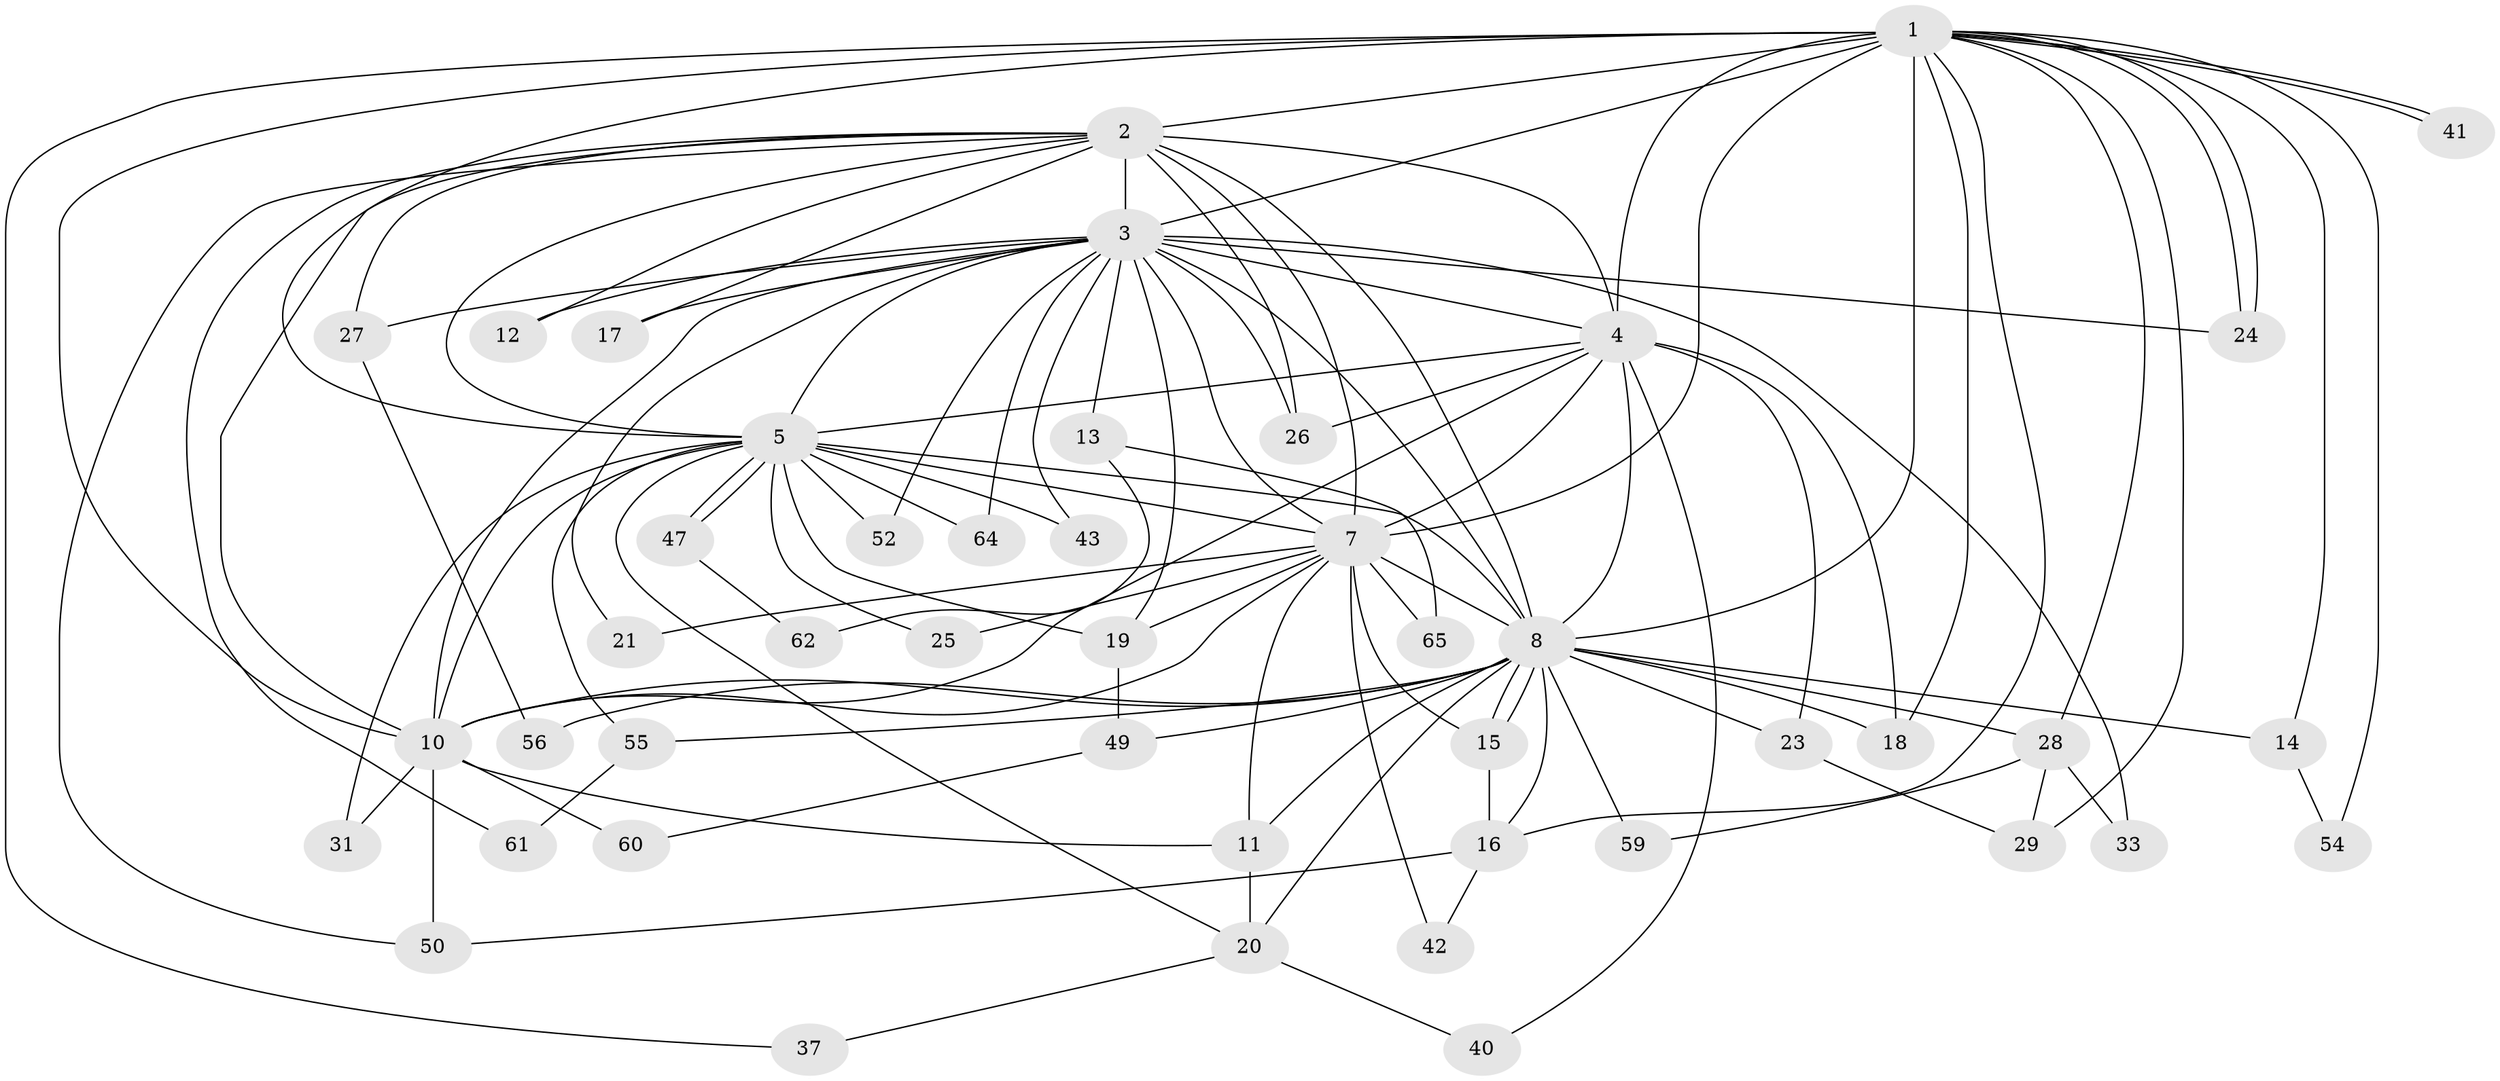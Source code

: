 // Generated by graph-tools (version 1.1) at 2025/51/02/27/25 19:51:42]
// undirected, 46 vertices, 113 edges
graph export_dot {
graph [start="1"]
  node [color=gray90,style=filled];
  1 [super="+22"];
  2 [super="+30"];
  3 [super="+6"];
  4 [super="+44"];
  5 [super="+48"];
  7 [super="+45"];
  8 [super="+9"];
  10 [super="+34"];
  11 [super="+63"];
  12;
  13;
  14 [super="+58"];
  15 [super="+38"];
  16;
  17;
  18 [super="+46"];
  19 [super="+35"];
  20 [super="+51"];
  21;
  23;
  24 [super="+39"];
  25;
  26 [super="+53"];
  27 [super="+36"];
  28;
  29 [super="+32"];
  31;
  33;
  37;
  40;
  41;
  42;
  43;
  47;
  49;
  50 [super="+57"];
  52;
  54;
  55;
  56;
  59;
  60;
  61;
  62;
  64;
  65;
  1 -- 2;
  1 -- 3 [weight=2];
  1 -- 4 [weight=2];
  1 -- 5;
  1 -- 7 [weight=2];
  1 -- 8 [weight=2];
  1 -- 10;
  1 -- 14;
  1 -- 16;
  1 -- 18;
  1 -- 24;
  1 -- 24;
  1 -- 28;
  1 -- 29;
  1 -- 37;
  1 -- 41;
  1 -- 41;
  1 -- 54;
  2 -- 3 [weight=2];
  2 -- 4;
  2 -- 5;
  2 -- 7 [weight=2];
  2 -- 8 [weight=2];
  2 -- 10;
  2 -- 12;
  2 -- 17;
  2 -- 26;
  2 -- 27 [weight=2];
  2 -- 61;
  2 -- 50;
  3 -- 4 [weight=2];
  3 -- 5 [weight=2];
  3 -- 7 [weight=2];
  3 -- 8 [weight=4];
  3 -- 10 [weight=2];
  3 -- 12;
  3 -- 13 [weight=2];
  3 -- 19;
  3 -- 26;
  3 -- 33;
  3 -- 64;
  3 -- 43;
  3 -- 17;
  3 -- 52;
  3 -- 21;
  3 -- 27;
  3 -- 24;
  4 -- 5;
  4 -- 7;
  4 -- 8 [weight=2];
  4 -- 10;
  4 -- 18;
  4 -- 23;
  4 -- 40;
  4 -- 26;
  5 -- 7;
  5 -- 8 [weight=2];
  5 -- 10 [weight=2];
  5 -- 20;
  5 -- 25;
  5 -- 31;
  5 -- 43;
  5 -- 47;
  5 -- 47;
  5 -- 52;
  5 -- 64;
  5 -- 55;
  5 -- 19;
  7 -- 8 [weight=2];
  7 -- 10;
  7 -- 19;
  7 -- 21;
  7 -- 25;
  7 -- 42;
  7 -- 65;
  7 -- 15;
  7 -- 11;
  8 -- 10 [weight=3];
  8 -- 11;
  8 -- 14 [weight=2];
  8 -- 15;
  8 -- 15;
  8 -- 16;
  8 -- 20;
  8 -- 23;
  8 -- 28;
  8 -- 49;
  8 -- 55;
  8 -- 59;
  8 -- 56;
  8 -- 18;
  10 -- 11;
  10 -- 31;
  10 -- 50;
  10 -- 60;
  11 -- 20;
  13 -- 62;
  13 -- 65;
  14 -- 54;
  15 -- 16;
  16 -- 42;
  16 -- 50;
  19 -- 49;
  20 -- 37;
  20 -- 40;
  23 -- 29;
  27 -- 56;
  28 -- 33;
  28 -- 59;
  28 -- 29;
  47 -- 62;
  49 -- 60;
  55 -- 61;
}
